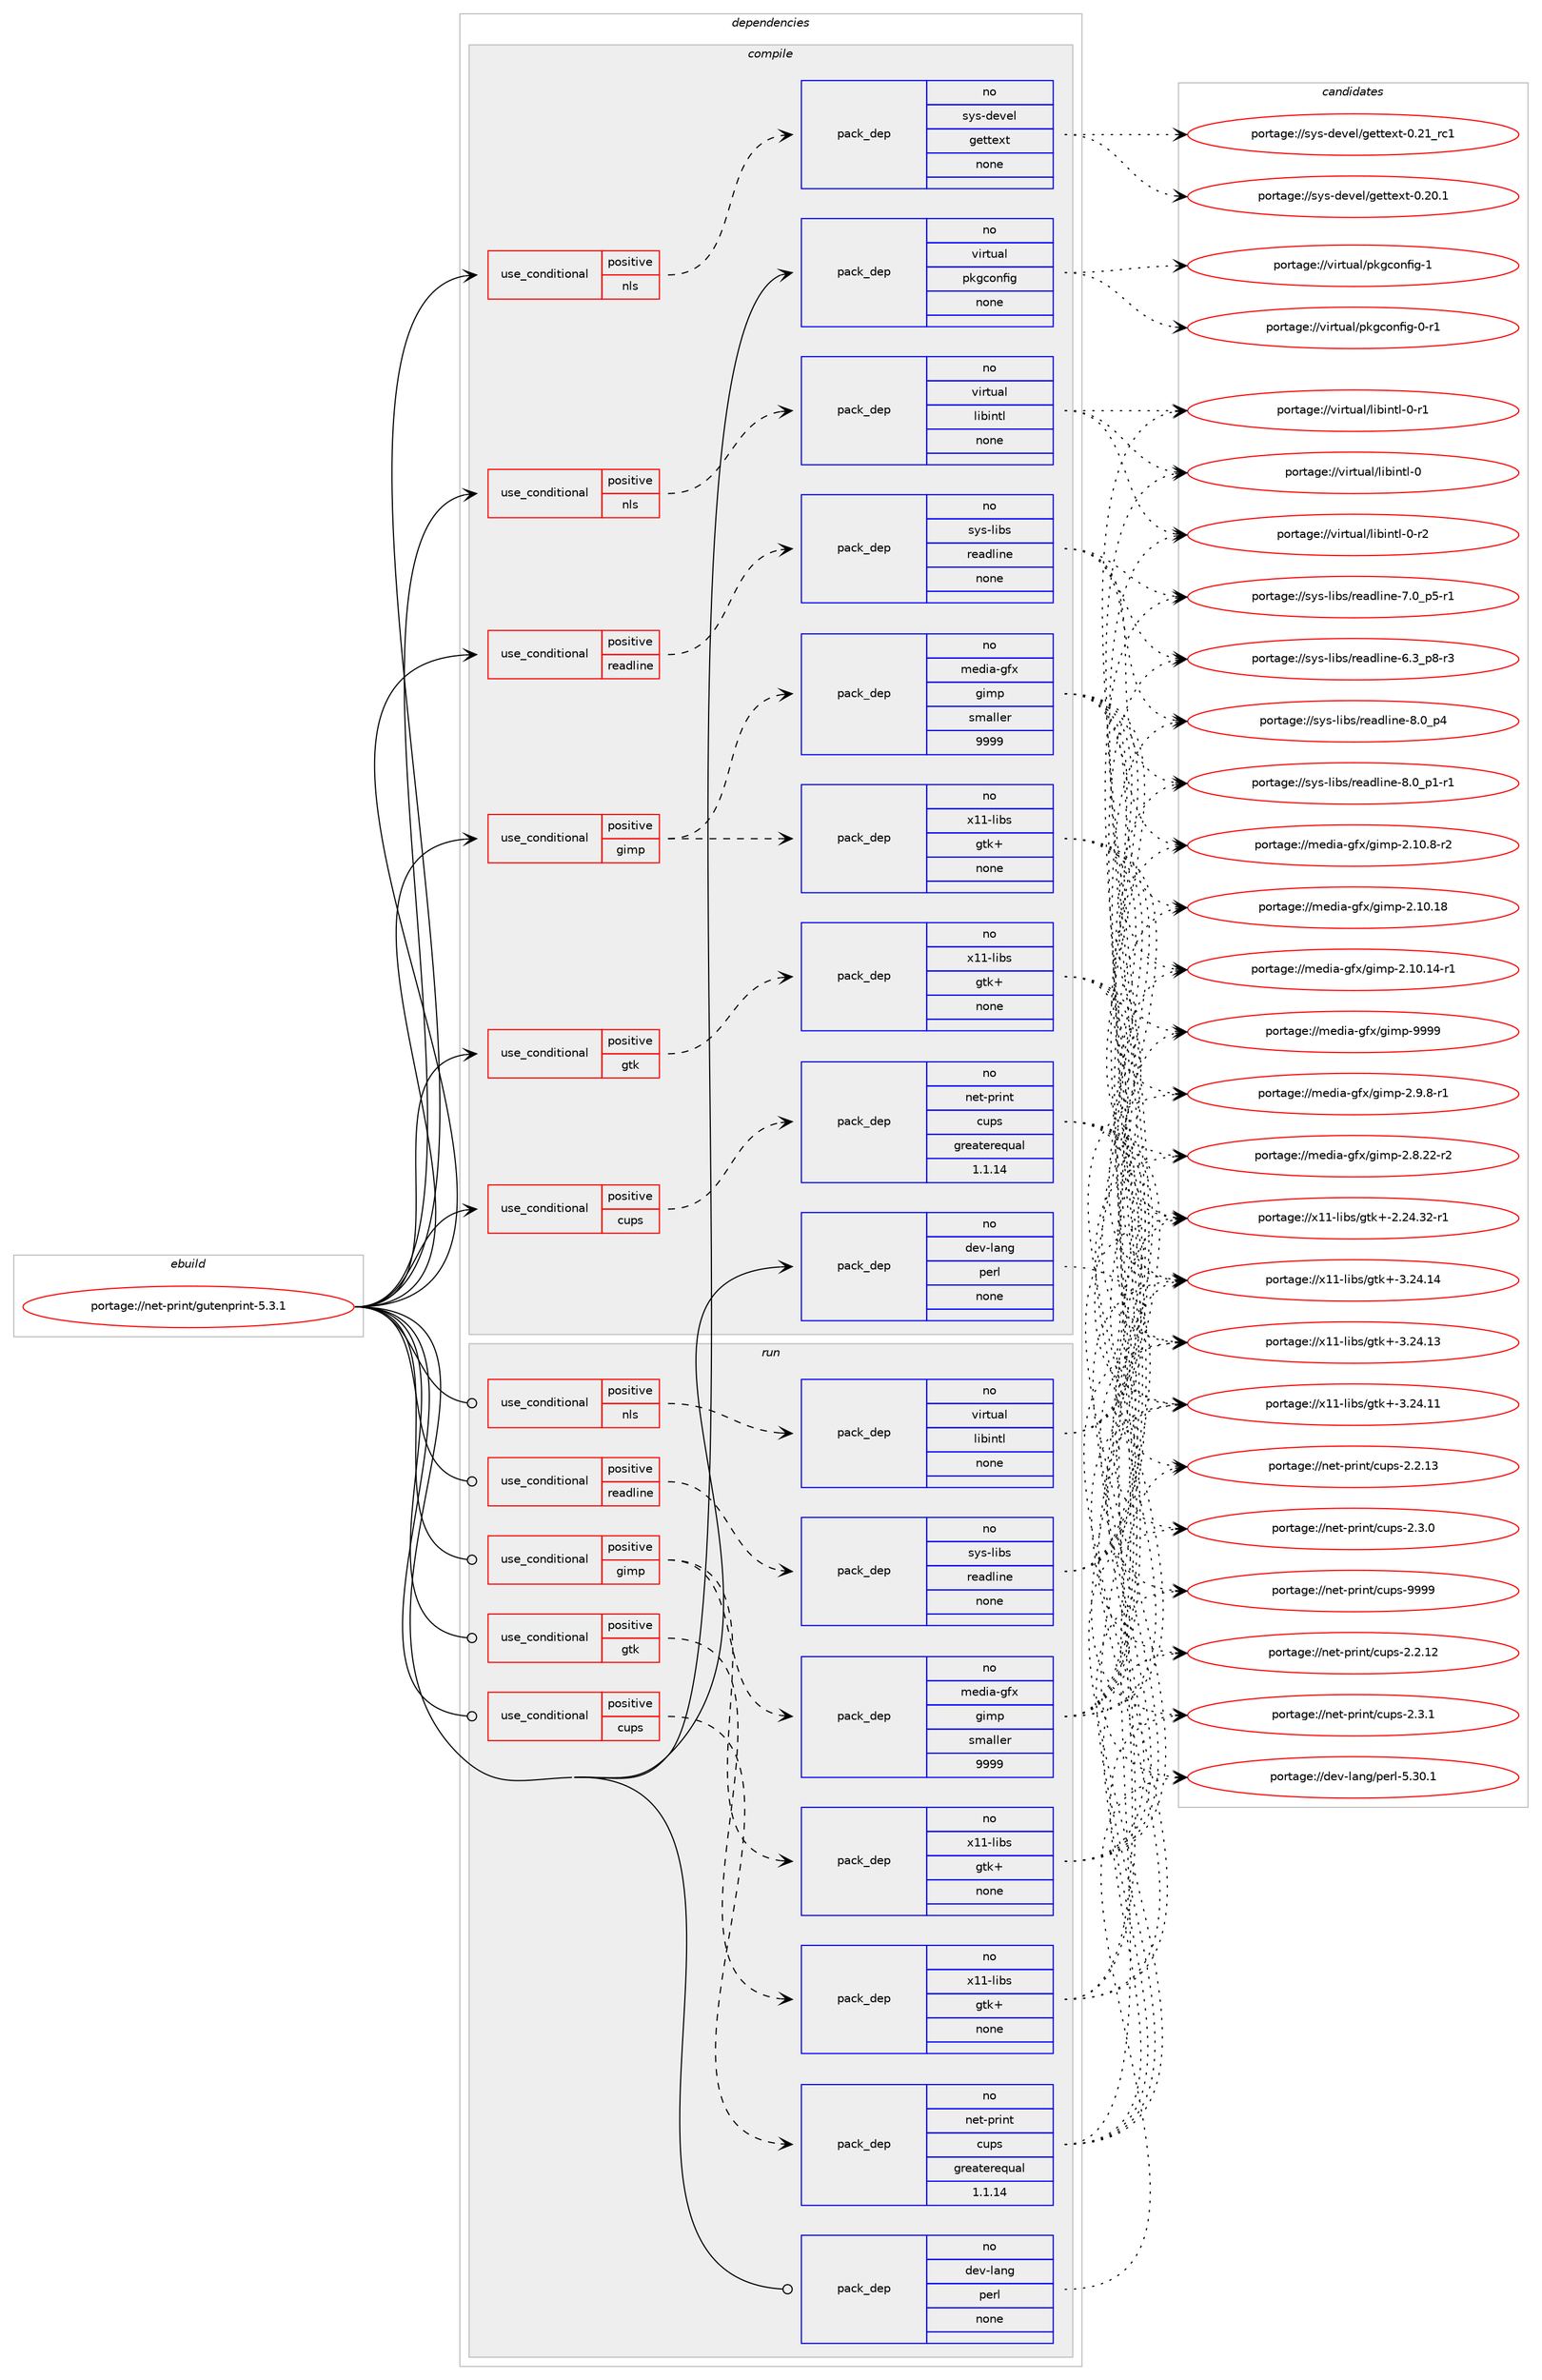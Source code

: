 digraph prolog {

# *************
# Graph options
# *************

newrank=true;
concentrate=true;
compound=true;
graph [rankdir=LR,fontname=Helvetica,fontsize=10,ranksep=1.5];#, ranksep=2.5, nodesep=0.2];
edge  [arrowhead=vee];
node  [fontname=Helvetica,fontsize=10];

# **********
# The ebuild
# **********

subgraph cluster_leftcol {
color=gray;
rank=same;
label=<<i>ebuild</i>>;
id [label="portage://net-print/gutenprint-5.3.1", color=red, width=4, href="../net-print/gutenprint-5.3.1.svg"];
}

# ****************
# The dependencies
# ****************

subgraph cluster_midcol {
color=gray;
label=<<i>dependencies</i>>;
subgraph cluster_compile {
fillcolor="#eeeeee";
style=filled;
label=<<i>compile</i>>;
subgraph cond8722 {
dependency48257 [label=<<TABLE BORDER="0" CELLBORDER="1" CELLSPACING="0" CELLPADDING="4"><TR><TD ROWSPAN="3" CELLPADDING="10">use_conditional</TD></TR><TR><TD>positive</TD></TR><TR><TD>cups</TD></TR></TABLE>>, shape=none, color=red];
subgraph pack38520 {
dependency48258 [label=<<TABLE BORDER="0" CELLBORDER="1" CELLSPACING="0" CELLPADDING="4" WIDTH="220"><TR><TD ROWSPAN="6" CELLPADDING="30">pack_dep</TD></TR><TR><TD WIDTH="110">no</TD></TR><TR><TD>net-print</TD></TR><TR><TD>cups</TD></TR><TR><TD>greaterequal</TD></TR><TR><TD>1.1.14</TD></TR></TABLE>>, shape=none, color=blue];
}
dependency48257:e -> dependency48258:w [weight=20,style="dashed",arrowhead="vee"];
}
id:e -> dependency48257:w [weight=20,style="solid",arrowhead="vee"];
subgraph cond8723 {
dependency48259 [label=<<TABLE BORDER="0" CELLBORDER="1" CELLSPACING="0" CELLPADDING="4"><TR><TD ROWSPAN="3" CELLPADDING="10">use_conditional</TD></TR><TR><TD>positive</TD></TR><TR><TD>gimp</TD></TR></TABLE>>, shape=none, color=red];
subgraph pack38521 {
dependency48260 [label=<<TABLE BORDER="0" CELLBORDER="1" CELLSPACING="0" CELLPADDING="4" WIDTH="220"><TR><TD ROWSPAN="6" CELLPADDING="30">pack_dep</TD></TR><TR><TD WIDTH="110">no</TD></TR><TR><TD>media-gfx</TD></TR><TR><TD>gimp</TD></TR><TR><TD>smaller</TD></TR><TR><TD>9999</TD></TR></TABLE>>, shape=none, color=blue];
}
dependency48259:e -> dependency48260:w [weight=20,style="dashed",arrowhead="vee"];
subgraph pack38522 {
dependency48261 [label=<<TABLE BORDER="0" CELLBORDER="1" CELLSPACING="0" CELLPADDING="4" WIDTH="220"><TR><TD ROWSPAN="6" CELLPADDING="30">pack_dep</TD></TR><TR><TD WIDTH="110">no</TD></TR><TR><TD>x11-libs</TD></TR><TR><TD>gtk+</TD></TR><TR><TD>none</TD></TR><TR><TD></TD></TR></TABLE>>, shape=none, color=blue];
}
dependency48259:e -> dependency48261:w [weight=20,style="dashed",arrowhead="vee"];
}
id:e -> dependency48259:w [weight=20,style="solid",arrowhead="vee"];
subgraph cond8724 {
dependency48262 [label=<<TABLE BORDER="0" CELLBORDER="1" CELLSPACING="0" CELLPADDING="4"><TR><TD ROWSPAN="3" CELLPADDING="10">use_conditional</TD></TR><TR><TD>positive</TD></TR><TR><TD>gtk</TD></TR></TABLE>>, shape=none, color=red];
subgraph pack38523 {
dependency48263 [label=<<TABLE BORDER="0" CELLBORDER="1" CELLSPACING="0" CELLPADDING="4" WIDTH="220"><TR><TD ROWSPAN="6" CELLPADDING="30">pack_dep</TD></TR><TR><TD WIDTH="110">no</TD></TR><TR><TD>x11-libs</TD></TR><TR><TD>gtk+</TD></TR><TR><TD>none</TD></TR><TR><TD></TD></TR></TABLE>>, shape=none, color=blue];
}
dependency48262:e -> dependency48263:w [weight=20,style="dashed",arrowhead="vee"];
}
id:e -> dependency48262:w [weight=20,style="solid",arrowhead="vee"];
subgraph cond8725 {
dependency48264 [label=<<TABLE BORDER="0" CELLBORDER="1" CELLSPACING="0" CELLPADDING="4"><TR><TD ROWSPAN="3" CELLPADDING="10">use_conditional</TD></TR><TR><TD>positive</TD></TR><TR><TD>nls</TD></TR></TABLE>>, shape=none, color=red];
subgraph pack38524 {
dependency48265 [label=<<TABLE BORDER="0" CELLBORDER="1" CELLSPACING="0" CELLPADDING="4" WIDTH="220"><TR><TD ROWSPAN="6" CELLPADDING="30">pack_dep</TD></TR><TR><TD WIDTH="110">no</TD></TR><TR><TD>sys-devel</TD></TR><TR><TD>gettext</TD></TR><TR><TD>none</TD></TR><TR><TD></TD></TR></TABLE>>, shape=none, color=blue];
}
dependency48264:e -> dependency48265:w [weight=20,style="dashed",arrowhead="vee"];
}
id:e -> dependency48264:w [weight=20,style="solid",arrowhead="vee"];
subgraph cond8726 {
dependency48266 [label=<<TABLE BORDER="0" CELLBORDER="1" CELLSPACING="0" CELLPADDING="4"><TR><TD ROWSPAN="3" CELLPADDING="10">use_conditional</TD></TR><TR><TD>positive</TD></TR><TR><TD>nls</TD></TR></TABLE>>, shape=none, color=red];
subgraph pack38525 {
dependency48267 [label=<<TABLE BORDER="0" CELLBORDER="1" CELLSPACING="0" CELLPADDING="4" WIDTH="220"><TR><TD ROWSPAN="6" CELLPADDING="30">pack_dep</TD></TR><TR><TD WIDTH="110">no</TD></TR><TR><TD>virtual</TD></TR><TR><TD>libintl</TD></TR><TR><TD>none</TD></TR><TR><TD></TD></TR></TABLE>>, shape=none, color=blue];
}
dependency48266:e -> dependency48267:w [weight=20,style="dashed",arrowhead="vee"];
}
id:e -> dependency48266:w [weight=20,style="solid",arrowhead="vee"];
subgraph cond8727 {
dependency48268 [label=<<TABLE BORDER="0" CELLBORDER="1" CELLSPACING="0" CELLPADDING="4"><TR><TD ROWSPAN="3" CELLPADDING="10">use_conditional</TD></TR><TR><TD>positive</TD></TR><TR><TD>readline</TD></TR></TABLE>>, shape=none, color=red];
subgraph pack38526 {
dependency48269 [label=<<TABLE BORDER="0" CELLBORDER="1" CELLSPACING="0" CELLPADDING="4" WIDTH="220"><TR><TD ROWSPAN="6" CELLPADDING="30">pack_dep</TD></TR><TR><TD WIDTH="110">no</TD></TR><TR><TD>sys-libs</TD></TR><TR><TD>readline</TD></TR><TR><TD>none</TD></TR><TR><TD></TD></TR></TABLE>>, shape=none, color=blue];
}
dependency48268:e -> dependency48269:w [weight=20,style="dashed",arrowhead="vee"];
}
id:e -> dependency48268:w [weight=20,style="solid",arrowhead="vee"];
subgraph pack38527 {
dependency48270 [label=<<TABLE BORDER="0" CELLBORDER="1" CELLSPACING="0" CELLPADDING="4" WIDTH="220"><TR><TD ROWSPAN="6" CELLPADDING="30">pack_dep</TD></TR><TR><TD WIDTH="110">no</TD></TR><TR><TD>dev-lang</TD></TR><TR><TD>perl</TD></TR><TR><TD>none</TD></TR><TR><TD></TD></TR></TABLE>>, shape=none, color=blue];
}
id:e -> dependency48270:w [weight=20,style="solid",arrowhead="vee"];
subgraph pack38528 {
dependency48271 [label=<<TABLE BORDER="0" CELLBORDER="1" CELLSPACING="0" CELLPADDING="4" WIDTH="220"><TR><TD ROWSPAN="6" CELLPADDING="30">pack_dep</TD></TR><TR><TD WIDTH="110">no</TD></TR><TR><TD>virtual</TD></TR><TR><TD>pkgconfig</TD></TR><TR><TD>none</TD></TR><TR><TD></TD></TR></TABLE>>, shape=none, color=blue];
}
id:e -> dependency48271:w [weight=20,style="solid",arrowhead="vee"];
}
subgraph cluster_compileandrun {
fillcolor="#eeeeee";
style=filled;
label=<<i>compile and run</i>>;
}
subgraph cluster_run {
fillcolor="#eeeeee";
style=filled;
label=<<i>run</i>>;
subgraph cond8728 {
dependency48272 [label=<<TABLE BORDER="0" CELLBORDER="1" CELLSPACING="0" CELLPADDING="4"><TR><TD ROWSPAN="3" CELLPADDING="10">use_conditional</TD></TR><TR><TD>positive</TD></TR><TR><TD>cups</TD></TR></TABLE>>, shape=none, color=red];
subgraph pack38529 {
dependency48273 [label=<<TABLE BORDER="0" CELLBORDER="1" CELLSPACING="0" CELLPADDING="4" WIDTH="220"><TR><TD ROWSPAN="6" CELLPADDING="30">pack_dep</TD></TR><TR><TD WIDTH="110">no</TD></TR><TR><TD>net-print</TD></TR><TR><TD>cups</TD></TR><TR><TD>greaterequal</TD></TR><TR><TD>1.1.14</TD></TR></TABLE>>, shape=none, color=blue];
}
dependency48272:e -> dependency48273:w [weight=20,style="dashed",arrowhead="vee"];
}
id:e -> dependency48272:w [weight=20,style="solid",arrowhead="odot"];
subgraph cond8729 {
dependency48274 [label=<<TABLE BORDER="0" CELLBORDER="1" CELLSPACING="0" CELLPADDING="4"><TR><TD ROWSPAN="3" CELLPADDING="10">use_conditional</TD></TR><TR><TD>positive</TD></TR><TR><TD>gimp</TD></TR></TABLE>>, shape=none, color=red];
subgraph pack38530 {
dependency48275 [label=<<TABLE BORDER="0" CELLBORDER="1" CELLSPACING="0" CELLPADDING="4" WIDTH="220"><TR><TD ROWSPAN="6" CELLPADDING="30">pack_dep</TD></TR><TR><TD WIDTH="110">no</TD></TR><TR><TD>media-gfx</TD></TR><TR><TD>gimp</TD></TR><TR><TD>smaller</TD></TR><TR><TD>9999</TD></TR></TABLE>>, shape=none, color=blue];
}
dependency48274:e -> dependency48275:w [weight=20,style="dashed",arrowhead="vee"];
subgraph pack38531 {
dependency48276 [label=<<TABLE BORDER="0" CELLBORDER="1" CELLSPACING="0" CELLPADDING="4" WIDTH="220"><TR><TD ROWSPAN="6" CELLPADDING="30">pack_dep</TD></TR><TR><TD WIDTH="110">no</TD></TR><TR><TD>x11-libs</TD></TR><TR><TD>gtk+</TD></TR><TR><TD>none</TD></TR><TR><TD></TD></TR></TABLE>>, shape=none, color=blue];
}
dependency48274:e -> dependency48276:w [weight=20,style="dashed",arrowhead="vee"];
}
id:e -> dependency48274:w [weight=20,style="solid",arrowhead="odot"];
subgraph cond8730 {
dependency48277 [label=<<TABLE BORDER="0" CELLBORDER="1" CELLSPACING="0" CELLPADDING="4"><TR><TD ROWSPAN="3" CELLPADDING="10">use_conditional</TD></TR><TR><TD>positive</TD></TR><TR><TD>gtk</TD></TR></TABLE>>, shape=none, color=red];
subgraph pack38532 {
dependency48278 [label=<<TABLE BORDER="0" CELLBORDER="1" CELLSPACING="0" CELLPADDING="4" WIDTH="220"><TR><TD ROWSPAN="6" CELLPADDING="30">pack_dep</TD></TR><TR><TD WIDTH="110">no</TD></TR><TR><TD>x11-libs</TD></TR><TR><TD>gtk+</TD></TR><TR><TD>none</TD></TR><TR><TD></TD></TR></TABLE>>, shape=none, color=blue];
}
dependency48277:e -> dependency48278:w [weight=20,style="dashed",arrowhead="vee"];
}
id:e -> dependency48277:w [weight=20,style="solid",arrowhead="odot"];
subgraph cond8731 {
dependency48279 [label=<<TABLE BORDER="0" CELLBORDER="1" CELLSPACING="0" CELLPADDING="4"><TR><TD ROWSPAN="3" CELLPADDING="10">use_conditional</TD></TR><TR><TD>positive</TD></TR><TR><TD>nls</TD></TR></TABLE>>, shape=none, color=red];
subgraph pack38533 {
dependency48280 [label=<<TABLE BORDER="0" CELLBORDER="1" CELLSPACING="0" CELLPADDING="4" WIDTH="220"><TR><TD ROWSPAN="6" CELLPADDING="30">pack_dep</TD></TR><TR><TD WIDTH="110">no</TD></TR><TR><TD>virtual</TD></TR><TR><TD>libintl</TD></TR><TR><TD>none</TD></TR><TR><TD></TD></TR></TABLE>>, shape=none, color=blue];
}
dependency48279:e -> dependency48280:w [weight=20,style="dashed",arrowhead="vee"];
}
id:e -> dependency48279:w [weight=20,style="solid",arrowhead="odot"];
subgraph cond8732 {
dependency48281 [label=<<TABLE BORDER="0" CELLBORDER="1" CELLSPACING="0" CELLPADDING="4"><TR><TD ROWSPAN="3" CELLPADDING="10">use_conditional</TD></TR><TR><TD>positive</TD></TR><TR><TD>readline</TD></TR></TABLE>>, shape=none, color=red];
subgraph pack38534 {
dependency48282 [label=<<TABLE BORDER="0" CELLBORDER="1" CELLSPACING="0" CELLPADDING="4" WIDTH="220"><TR><TD ROWSPAN="6" CELLPADDING="30">pack_dep</TD></TR><TR><TD WIDTH="110">no</TD></TR><TR><TD>sys-libs</TD></TR><TR><TD>readline</TD></TR><TR><TD>none</TD></TR><TR><TD></TD></TR></TABLE>>, shape=none, color=blue];
}
dependency48281:e -> dependency48282:w [weight=20,style="dashed",arrowhead="vee"];
}
id:e -> dependency48281:w [weight=20,style="solid",arrowhead="odot"];
subgraph pack38535 {
dependency48283 [label=<<TABLE BORDER="0" CELLBORDER="1" CELLSPACING="0" CELLPADDING="4" WIDTH="220"><TR><TD ROWSPAN="6" CELLPADDING="30">pack_dep</TD></TR><TR><TD WIDTH="110">no</TD></TR><TR><TD>dev-lang</TD></TR><TR><TD>perl</TD></TR><TR><TD>none</TD></TR><TR><TD></TD></TR></TABLE>>, shape=none, color=blue];
}
id:e -> dependency48283:w [weight=20,style="solid",arrowhead="odot"];
}
}

# **************
# The candidates
# **************

subgraph cluster_choices {
rank=same;
color=gray;
label=<<i>candidates</i>>;

subgraph choice38520 {
color=black;
nodesep=1;
choice1101011164511211410511011647991171121154557575757 [label="portage://net-print/cups-9999", color=red, width=4,href="../net-print/cups-9999.svg"];
choice110101116451121141051101164799117112115455046514649 [label="portage://net-print/cups-2.3.1", color=red, width=4,href="../net-print/cups-2.3.1.svg"];
choice110101116451121141051101164799117112115455046514648 [label="portage://net-print/cups-2.3.0", color=red, width=4,href="../net-print/cups-2.3.0.svg"];
choice11010111645112114105110116479911711211545504650464951 [label="portage://net-print/cups-2.2.13", color=red, width=4,href="../net-print/cups-2.2.13.svg"];
choice11010111645112114105110116479911711211545504650464950 [label="portage://net-print/cups-2.2.12", color=red, width=4,href="../net-print/cups-2.2.12.svg"];
dependency48258:e -> choice1101011164511211410511011647991171121154557575757:w [style=dotted,weight="100"];
dependency48258:e -> choice110101116451121141051101164799117112115455046514649:w [style=dotted,weight="100"];
dependency48258:e -> choice110101116451121141051101164799117112115455046514648:w [style=dotted,weight="100"];
dependency48258:e -> choice11010111645112114105110116479911711211545504650464951:w [style=dotted,weight="100"];
dependency48258:e -> choice11010111645112114105110116479911711211545504650464950:w [style=dotted,weight="100"];
}
subgraph choice38521 {
color=black;
nodesep=1;
choice1091011001059745103102120471031051091124557575757 [label="portage://media-gfx/gimp-9999", color=red, width=4,href="../media-gfx/gimp-9999.svg"];
choice1091011001059745103102120471031051091124550465746564511449 [label="portage://media-gfx/gimp-2.9.8-r1", color=red, width=4,href="../media-gfx/gimp-2.9.8-r1.svg"];
choice109101100105974510310212047103105109112455046564650504511450 [label="portage://media-gfx/gimp-2.8.22-r2", color=red, width=4,href="../media-gfx/gimp-2.8.22-r2.svg"];
choice109101100105974510310212047103105109112455046494846564511450 [label="portage://media-gfx/gimp-2.10.8-r2", color=red, width=4,href="../media-gfx/gimp-2.10.8-r2.svg"];
choice1091011001059745103102120471031051091124550464948464956 [label="portage://media-gfx/gimp-2.10.18", color=red, width=4,href="../media-gfx/gimp-2.10.18.svg"];
choice10910110010597451031021204710310510911245504649484649524511449 [label="portage://media-gfx/gimp-2.10.14-r1", color=red, width=4,href="../media-gfx/gimp-2.10.14-r1.svg"];
dependency48260:e -> choice1091011001059745103102120471031051091124557575757:w [style=dotted,weight="100"];
dependency48260:e -> choice1091011001059745103102120471031051091124550465746564511449:w [style=dotted,weight="100"];
dependency48260:e -> choice109101100105974510310212047103105109112455046564650504511450:w [style=dotted,weight="100"];
dependency48260:e -> choice109101100105974510310212047103105109112455046494846564511450:w [style=dotted,weight="100"];
dependency48260:e -> choice1091011001059745103102120471031051091124550464948464956:w [style=dotted,weight="100"];
dependency48260:e -> choice10910110010597451031021204710310510911245504649484649524511449:w [style=dotted,weight="100"];
}
subgraph choice38522 {
color=black;
nodesep=1;
choice1204949451081059811547103116107434551465052464952 [label="portage://x11-libs/gtk+-3.24.14", color=red, width=4,href="../x11-libs/gtk+-3.24.14.svg"];
choice1204949451081059811547103116107434551465052464951 [label="portage://x11-libs/gtk+-3.24.13", color=red, width=4,href="../x11-libs/gtk+-3.24.13.svg"];
choice1204949451081059811547103116107434551465052464949 [label="portage://x11-libs/gtk+-3.24.11", color=red, width=4,href="../x11-libs/gtk+-3.24.11.svg"];
choice12049494510810598115471031161074345504650524651504511449 [label="portage://x11-libs/gtk+-2.24.32-r1", color=red, width=4,href="../x11-libs/gtk+-2.24.32-r1.svg"];
dependency48261:e -> choice1204949451081059811547103116107434551465052464952:w [style=dotted,weight="100"];
dependency48261:e -> choice1204949451081059811547103116107434551465052464951:w [style=dotted,weight="100"];
dependency48261:e -> choice1204949451081059811547103116107434551465052464949:w [style=dotted,weight="100"];
dependency48261:e -> choice12049494510810598115471031161074345504650524651504511449:w [style=dotted,weight="100"];
}
subgraph choice38523 {
color=black;
nodesep=1;
choice1204949451081059811547103116107434551465052464952 [label="portage://x11-libs/gtk+-3.24.14", color=red, width=4,href="../x11-libs/gtk+-3.24.14.svg"];
choice1204949451081059811547103116107434551465052464951 [label="portage://x11-libs/gtk+-3.24.13", color=red, width=4,href="../x11-libs/gtk+-3.24.13.svg"];
choice1204949451081059811547103116107434551465052464949 [label="portage://x11-libs/gtk+-3.24.11", color=red, width=4,href="../x11-libs/gtk+-3.24.11.svg"];
choice12049494510810598115471031161074345504650524651504511449 [label="portage://x11-libs/gtk+-2.24.32-r1", color=red, width=4,href="../x11-libs/gtk+-2.24.32-r1.svg"];
dependency48263:e -> choice1204949451081059811547103116107434551465052464952:w [style=dotted,weight="100"];
dependency48263:e -> choice1204949451081059811547103116107434551465052464951:w [style=dotted,weight="100"];
dependency48263:e -> choice1204949451081059811547103116107434551465052464949:w [style=dotted,weight="100"];
dependency48263:e -> choice12049494510810598115471031161074345504650524651504511449:w [style=dotted,weight="100"];
}
subgraph choice38524 {
color=black;
nodesep=1;
choice11512111545100101118101108471031011161161011201164548465049951149949 [label="portage://sys-devel/gettext-0.21_rc1", color=red, width=4,href="../sys-devel/gettext-0.21_rc1.svg"];
choice115121115451001011181011084710310111611610112011645484650484649 [label="portage://sys-devel/gettext-0.20.1", color=red, width=4,href="../sys-devel/gettext-0.20.1.svg"];
dependency48265:e -> choice11512111545100101118101108471031011161161011201164548465049951149949:w [style=dotted,weight="100"];
dependency48265:e -> choice115121115451001011181011084710310111611610112011645484650484649:w [style=dotted,weight="100"];
}
subgraph choice38525 {
color=black;
nodesep=1;
choice11810511411611797108471081059810511011610845484511450 [label="portage://virtual/libintl-0-r2", color=red, width=4,href="../virtual/libintl-0-r2.svg"];
choice11810511411611797108471081059810511011610845484511449 [label="portage://virtual/libintl-0-r1", color=red, width=4,href="../virtual/libintl-0-r1.svg"];
choice1181051141161179710847108105981051101161084548 [label="portage://virtual/libintl-0", color=red, width=4,href="../virtual/libintl-0.svg"];
dependency48267:e -> choice11810511411611797108471081059810511011610845484511450:w [style=dotted,weight="100"];
dependency48267:e -> choice11810511411611797108471081059810511011610845484511449:w [style=dotted,weight="100"];
dependency48267:e -> choice1181051141161179710847108105981051101161084548:w [style=dotted,weight="100"];
}
subgraph choice38526 {
color=black;
nodesep=1;
choice11512111545108105981154711410197100108105110101455646489511252 [label="portage://sys-libs/readline-8.0_p4", color=red, width=4,href="../sys-libs/readline-8.0_p4.svg"];
choice115121115451081059811547114101971001081051101014556464895112494511449 [label="portage://sys-libs/readline-8.0_p1-r1", color=red, width=4,href="../sys-libs/readline-8.0_p1-r1.svg"];
choice115121115451081059811547114101971001081051101014555464895112534511449 [label="portage://sys-libs/readline-7.0_p5-r1", color=red, width=4,href="../sys-libs/readline-7.0_p5-r1.svg"];
choice115121115451081059811547114101971001081051101014554465195112564511451 [label="portage://sys-libs/readline-6.3_p8-r3", color=red, width=4,href="../sys-libs/readline-6.3_p8-r3.svg"];
dependency48269:e -> choice11512111545108105981154711410197100108105110101455646489511252:w [style=dotted,weight="100"];
dependency48269:e -> choice115121115451081059811547114101971001081051101014556464895112494511449:w [style=dotted,weight="100"];
dependency48269:e -> choice115121115451081059811547114101971001081051101014555464895112534511449:w [style=dotted,weight="100"];
dependency48269:e -> choice115121115451081059811547114101971001081051101014554465195112564511451:w [style=dotted,weight="100"];
}
subgraph choice38527 {
color=black;
nodesep=1;
choice10010111845108971101034711210111410845534651484649 [label="portage://dev-lang/perl-5.30.1", color=red, width=4,href="../dev-lang/perl-5.30.1.svg"];
dependency48270:e -> choice10010111845108971101034711210111410845534651484649:w [style=dotted,weight="100"];
}
subgraph choice38528 {
color=black;
nodesep=1;
choice1181051141161179710847112107103991111101021051034549 [label="portage://virtual/pkgconfig-1", color=red, width=4,href="../virtual/pkgconfig-1.svg"];
choice11810511411611797108471121071039911111010210510345484511449 [label="portage://virtual/pkgconfig-0-r1", color=red, width=4,href="../virtual/pkgconfig-0-r1.svg"];
dependency48271:e -> choice1181051141161179710847112107103991111101021051034549:w [style=dotted,weight="100"];
dependency48271:e -> choice11810511411611797108471121071039911111010210510345484511449:w [style=dotted,weight="100"];
}
subgraph choice38529 {
color=black;
nodesep=1;
choice1101011164511211410511011647991171121154557575757 [label="portage://net-print/cups-9999", color=red, width=4,href="../net-print/cups-9999.svg"];
choice110101116451121141051101164799117112115455046514649 [label="portage://net-print/cups-2.3.1", color=red, width=4,href="../net-print/cups-2.3.1.svg"];
choice110101116451121141051101164799117112115455046514648 [label="portage://net-print/cups-2.3.0", color=red, width=4,href="../net-print/cups-2.3.0.svg"];
choice11010111645112114105110116479911711211545504650464951 [label="portage://net-print/cups-2.2.13", color=red, width=4,href="../net-print/cups-2.2.13.svg"];
choice11010111645112114105110116479911711211545504650464950 [label="portage://net-print/cups-2.2.12", color=red, width=4,href="../net-print/cups-2.2.12.svg"];
dependency48273:e -> choice1101011164511211410511011647991171121154557575757:w [style=dotted,weight="100"];
dependency48273:e -> choice110101116451121141051101164799117112115455046514649:w [style=dotted,weight="100"];
dependency48273:e -> choice110101116451121141051101164799117112115455046514648:w [style=dotted,weight="100"];
dependency48273:e -> choice11010111645112114105110116479911711211545504650464951:w [style=dotted,weight="100"];
dependency48273:e -> choice11010111645112114105110116479911711211545504650464950:w [style=dotted,weight="100"];
}
subgraph choice38530 {
color=black;
nodesep=1;
choice1091011001059745103102120471031051091124557575757 [label="portage://media-gfx/gimp-9999", color=red, width=4,href="../media-gfx/gimp-9999.svg"];
choice1091011001059745103102120471031051091124550465746564511449 [label="portage://media-gfx/gimp-2.9.8-r1", color=red, width=4,href="../media-gfx/gimp-2.9.8-r1.svg"];
choice109101100105974510310212047103105109112455046564650504511450 [label="portage://media-gfx/gimp-2.8.22-r2", color=red, width=4,href="../media-gfx/gimp-2.8.22-r2.svg"];
choice109101100105974510310212047103105109112455046494846564511450 [label="portage://media-gfx/gimp-2.10.8-r2", color=red, width=4,href="../media-gfx/gimp-2.10.8-r2.svg"];
choice1091011001059745103102120471031051091124550464948464956 [label="portage://media-gfx/gimp-2.10.18", color=red, width=4,href="../media-gfx/gimp-2.10.18.svg"];
choice10910110010597451031021204710310510911245504649484649524511449 [label="portage://media-gfx/gimp-2.10.14-r1", color=red, width=4,href="../media-gfx/gimp-2.10.14-r1.svg"];
dependency48275:e -> choice1091011001059745103102120471031051091124557575757:w [style=dotted,weight="100"];
dependency48275:e -> choice1091011001059745103102120471031051091124550465746564511449:w [style=dotted,weight="100"];
dependency48275:e -> choice109101100105974510310212047103105109112455046564650504511450:w [style=dotted,weight="100"];
dependency48275:e -> choice109101100105974510310212047103105109112455046494846564511450:w [style=dotted,weight="100"];
dependency48275:e -> choice1091011001059745103102120471031051091124550464948464956:w [style=dotted,weight="100"];
dependency48275:e -> choice10910110010597451031021204710310510911245504649484649524511449:w [style=dotted,weight="100"];
}
subgraph choice38531 {
color=black;
nodesep=1;
choice1204949451081059811547103116107434551465052464952 [label="portage://x11-libs/gtk+-3.24.14", color=red, width=4,href="../x11-libs/gtk+-3.24.14.svg"];
choice1204949451081059811547103116107434551465052464951 [label="portage://x11-libs/gtk+-3.24.13", color=red, width=4,href="../x11-libs/gtk+-3.24.13.svg"];
choice1204949451081059811547103116107434551465052464949 [label="portage://x11-libs/gtk+-3.24.11", color=red, width=4,href="../x11-libs/gtk+-3.24.11.svg"];
choice12049494510810598115471031161074345504650524651504511449 [label="portage://x11-libs/gtk+-2.24.32-r1", color=red, width=4,href="../x11-libs/gtk+-2.24.32-r1.svg"];
dependency48276:e -> choice1204949451081059811547103116107434551465052464952:w [style=dotted,weight="100"];
dependency48276:e -> choice1204949451081059811547103116107434551465052464951:w [style=dotted,weight="100"];
dependency48276:e -> choice1204949451081059811547103116107434551465052464949:w [style=dotted,weight="100"];
dependency48276:e -> choice12049494510810598115471031161074345504650524651504511449:w [style=dotted,weight="100"];
}
subgraph choice38532 {
color=black;
nodesep=1;
choice1204949451081059811547103116107434551465052464952 [label="portage://x11-libs/gtk+-3.24.14", color=red, width=4,href="../x11-libs/gtk+-3.24.14.svg"];
choice1204949451081059811547103116107434551465052464951 [label="portage://x11-libs/gtk+-3.24.13", color=red, width=4,href="../x11-libs/gtk+-3.24.13.svg"];
choice1204949451081059811547103116107434551465052464949 [label="portage://x11-libs/gtk+-3.24.11", color=red, width=4,href="../x11-libs/gtk+-3.24.11.svg"];
choice12049494510810598115471031161074345504650524651504511449 [label="portage://x11-libs/gtk+-2.24.32-r1", color=red, width=4,href="../x11-libs/gtk+-2.24.32-r1.svg"];
dependency48278:e -> choice1204949451081059811547103116107434551465052464952:w [style=dotted,weight="100"];
dependency48278:e -> choice1204949451081059811547103116107434551465052464951:w [style=dotted,weight="100"];
dependency48278:e -> choice1204949451081059811547103116107434551465052464949:w [style=dotted,weight="100"];
dependency48278:e -> choice12049494510810598115471031161074345504650524651504511449:w [style=dotted,weight="100"];
}
subgraph choice38533 {
color=black;
nodesep=1;
choice11810511411611797108471081059810511011610845484511450 [label="portage://virtual/libintl-0-r2", color=red, width=4,href="../virtual/libintl-0-r2.svg"];
choice11810511411611797108471081059810511011610845484511449 [label="portage://virtual/libintl-0-r1", color=red, width=4,href="../virtual/libintl-0-r1.svg"];
choice1181051141161179710847108105981051101161084548 [label="portage://virtual/libintl-0", color=red, width=4,href="../virtual/libintl-0.svg"];
dependency48280:e -> choice11810511411611797108471081059810511011610845484511450:w [style=dotted,weight="100"];
dependency48280:e -> choice11810511411611797108471081059810511011610845484511449:w [style=dotted,weight="100"];
dependency48280:e -> choice1181051141161179710847108105981051101161084548:w [style=dotted,weight="100"];
}
subgraph choice38534 {
color=black;
nodesep=1;
choice11512111545108105981154711410197100108105110101455646489511252 [label="portage://sys-libs/readline-8.0_p4", color=red, width=4,href="../sys-libs/readline-8.0_p4.svg"];
choice115121115451081059811547114101971001081051101014556464895112494511449 [label="portage://sys-libs/readline-8.0_p1-r1", color=red, width=4,href="../sys-libs/readline-8.0_p1-r1.svg"];
choice115121115451081059811547114101971001081051101014555464895112534511449 [label="portage://sys-libs/readline-7.0_p5-r1", color=red, width=4,href="../sys-libs/readline-7.0_p5-r1.svg"];
choice115121115451081059811547114101971001081051101014554465195112564511451 [label="portage://sys-libs/readline-6.3_p8-r3", color=red, width=4,href="../sys-libs/readline-6.3_p8-r3.svg"];
dependency48282:e -> choice11512111545108105981154711410197100108105110101455646489511252:w [style=dotted,weight="100"];
dependency48282:e -> choice115121115451081059811547114101971001081051101014556464895112494511449:w [style=dotted,weight="100"];
dependency48282:e -> choice115121115451081059811547114101971001081051101014555464895112534511449:w [style=dotted,weight="100"];
dependency48282:e -> choice115121115451081059811547114101971001081051101014554465195112564511451:w [style=dotted,weight="100"];
}
subgraph choice38535 {
color=black;
nodesep=1;
choice10010111845108971101034711210111410845534651484649 [label="portage://dev-lang/perl-5.30.1", color=red, width=4,href="../dev-lang/perl-5.30.1.svg"];
dependency48283:e -> choice10010111845108971101034711210111410845534651484649:w [style=dotted,weight="100"];
}
}

}
